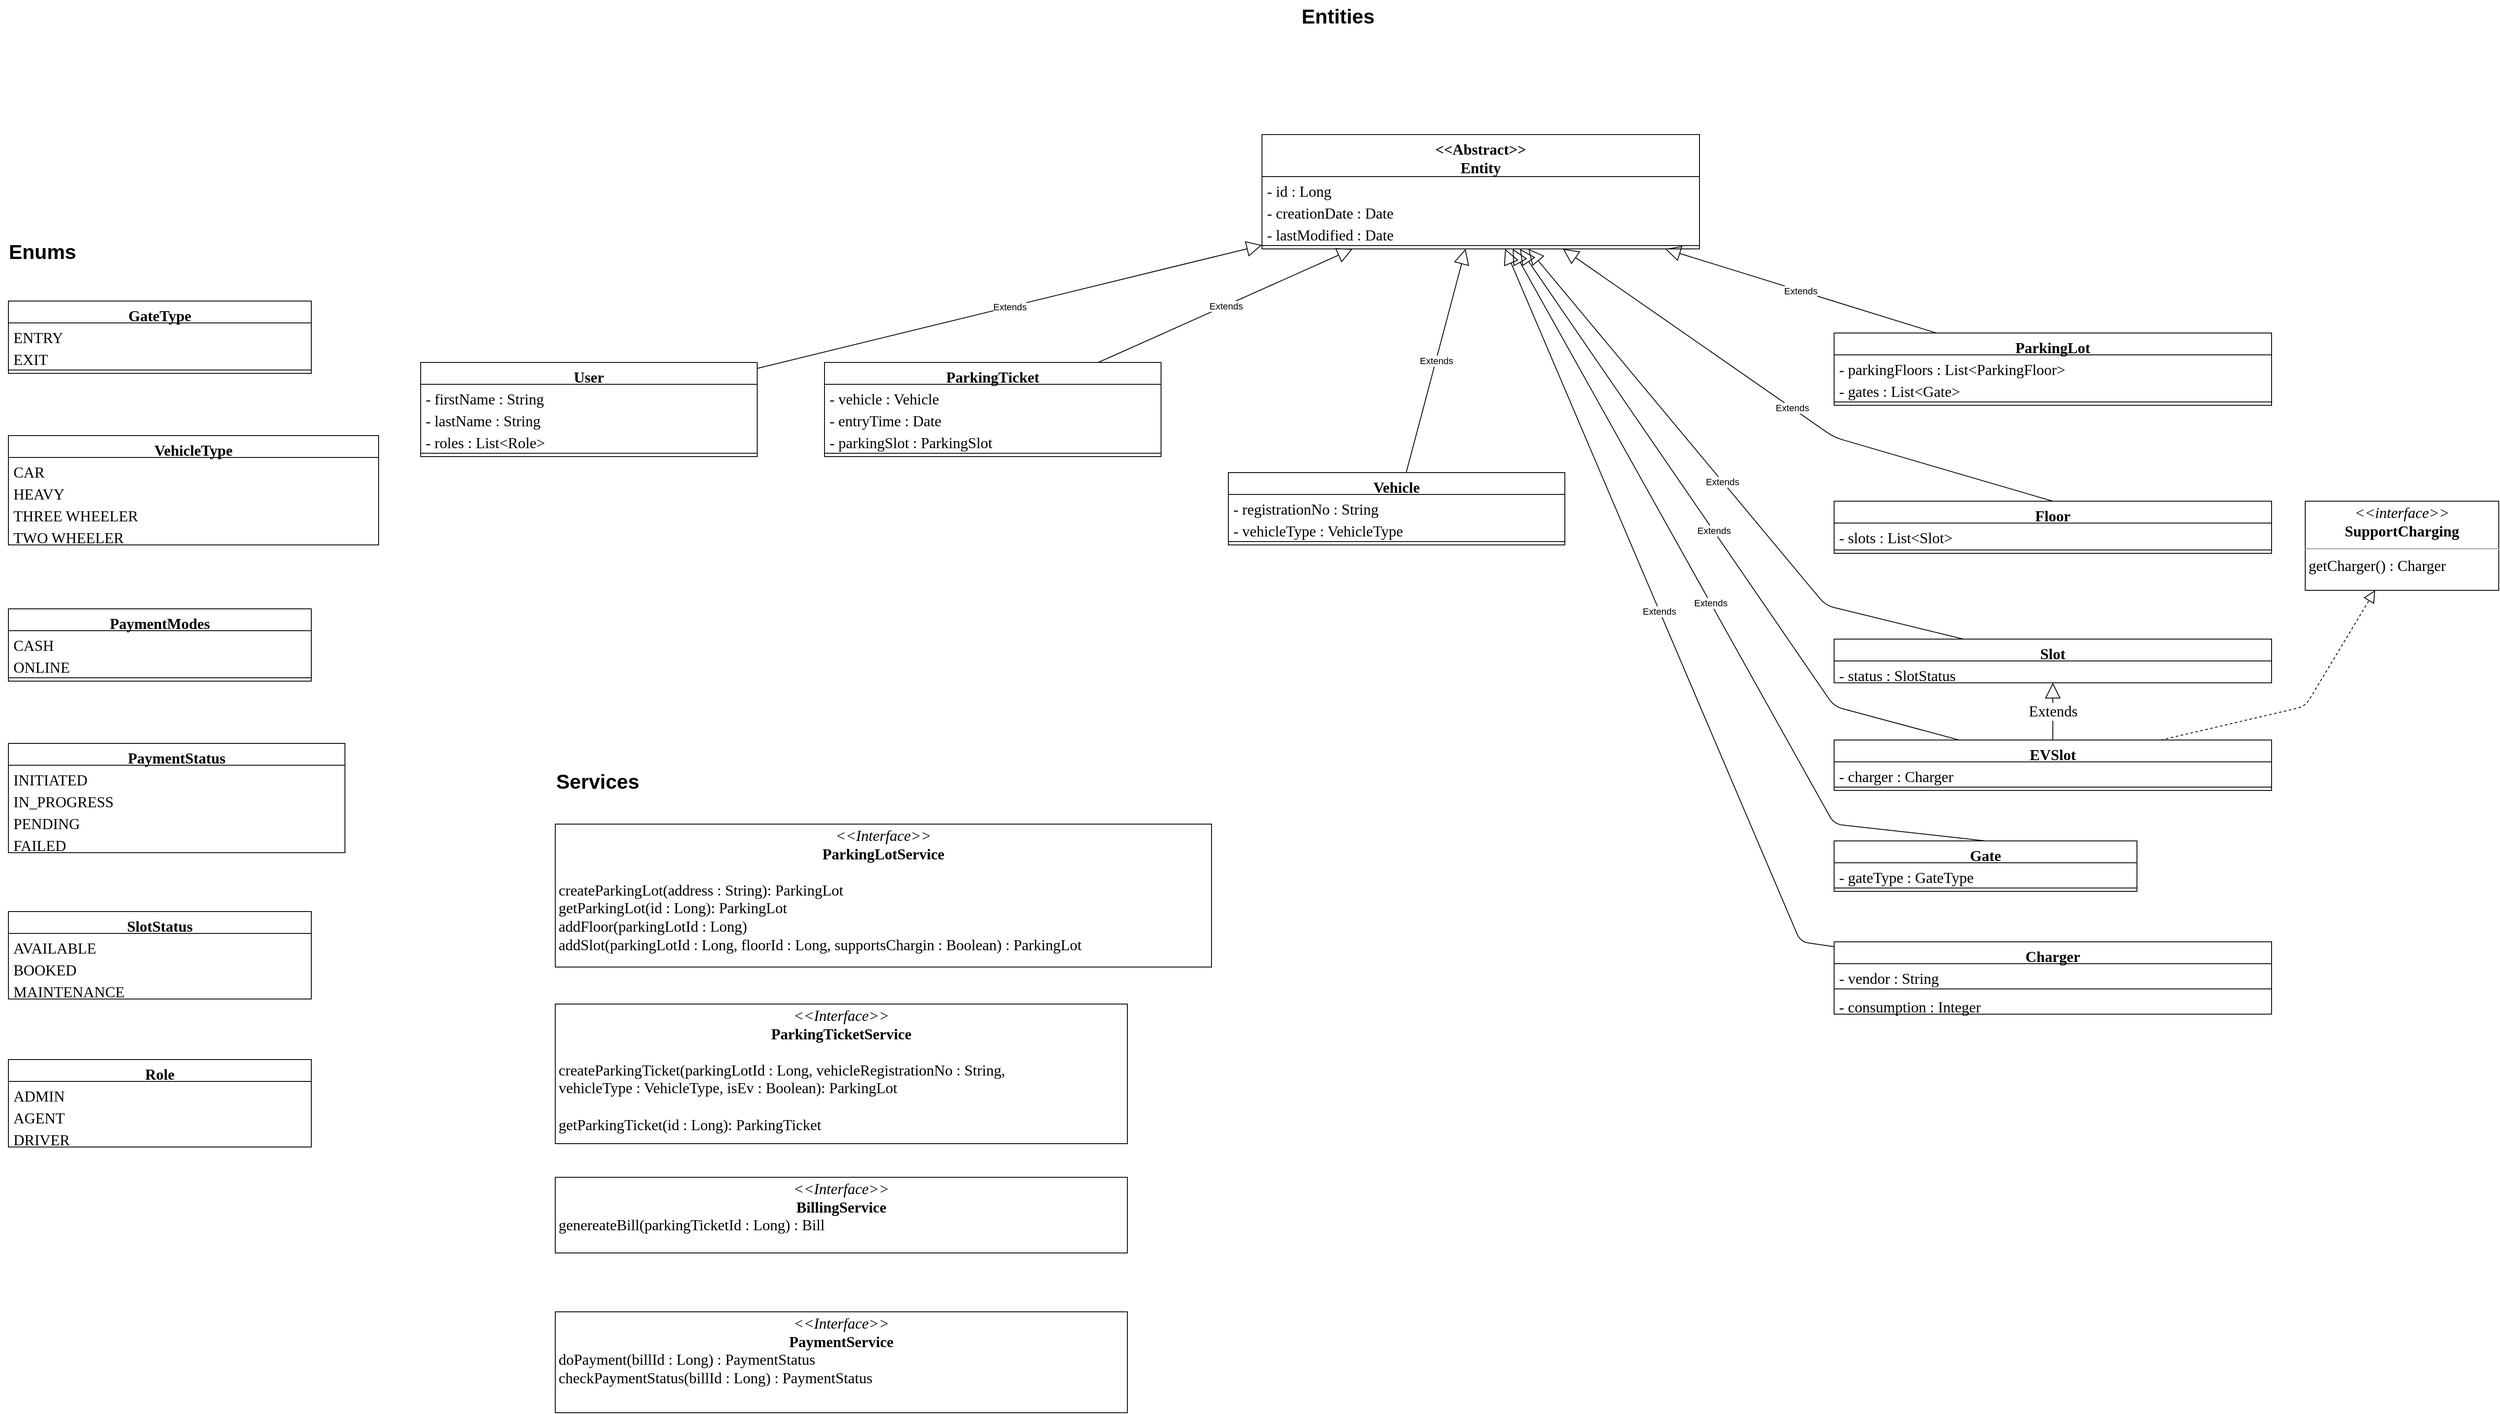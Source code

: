 <mxfile>
    <diagram name="Page-1" id="UB-KBlysisWi_KqOLlp2">
        <mxGraphModel dx="4073" dy="1974" grid="1" gridSize="10" guides="1" tooltips="1" connect="1" arrows="1" fold="1" page="1" pageScale="1" pageWidth="850" pageHeight="1100" math="0" shadow="0">
            <root>
                <mxCell id="0"/>
                <mxCell id="1" parent="0"/>
                <mxCell id="cJrOIjA1WVbKjsoCyqxn-1" value="ParkingLot" style="swimlane;fontStyle=1;align=center;verticalAlign=top;childLayout=stackLayout;horizontal=1;startSize=26;horizontalStack=0;resizeParent=1;resizeParentMax=0;resizeLast=0;collapsible=1;marginBottom=0;fontFamily=Verdana;fontSize=18;" parent="1" vertex="1">
                    <mxGeometry x="240" y="76" width="520" height="86" as="geometry"/>
                </mxCell>
                <mxCell id="cJrOIjA1WVbKjsoCyqxn-2" value="- parkingFloors : List&lt;ParkingFloor&gt;" style="text;strokeColor=none;fillColor=none;align=left;verticalAlign=top;spacingLeft=4;spacingRight=4;overflow=hidden;rotatable=0;points=[[0,0.5],[1,0.5]];portConstraint=eastwest;fontFamily=Verdana;fontSize=18;" parent="cJrOIjA1WVbKjsoCyqxn-1" vertex="1">
                    <mxGeometry y="26" width="520" height="26" as="geometry"/>
                </mxCell>
                <mxCell id="cJrOIjA1WVbKjsoCyqxn-6" value="- gates : List&lt;Gate&gt;" style="text;strokeColor=none;fillColor=none;align=left;verticalAlign=top;spacingLeft=4;spacingRight=4;overflow=hidden;rotatable=0;points=[[0,0.5],[1,0.5]];portConstraint=eastwest;fontFamily=Verdana;fontSize=18;" parent="cJrOIjA1WVbKjsoCyqxn-1" vertex="1">
                    <mxGeometry y="52" width="520" height="26" as="geometry"/>
                </mxCell>
                <mxCell id="cJrOIjA1WVbKjsoCyqxn-3" value="" style="line;strokeWidth=1;fillColor=none;align=left;verticalAlign=middle;spacingTop=-1;spacingLeft=3;spacingRight=3;rotatable=0;labelPosition=right;points=[];portConstraint=eastwest;strokeColor=inherit;fontFamily=Verdana;fontSize=18;" parent="cJrOIjA1WVbKjsoCyqxn-1" vertex="1">
                    <mxGeometry y="78" width="520" height="8" as="geometry"/>
                </mxCell>
                <mxCell id="cJrOIjA1WVbKjsoCyqxn-8" value="Floor" style="swimlane;fontStyle=1;align=center;verticalAlign=top;childLayout=stackLayout;horizontal=1;startSize=26;horizontalStack=0;resizeParent=1;resizeParentMax=0;resizeLast=0;collapsible=1;marginBottom=0;fontFamily=Verdana;fontSize=18;" parent="1" vertex="1">
                    <mxGeometry x="240" y="276" width="520" height="62" as="geometry"/>
                </mxCell>
                <mxCell id="cJrOIjA1WVbKjsoCyqxn-10" value="- slots : List&lt;Slot&gt;" style="text;strokeColor=none;fillColor=none;align=left;verticalAlign=top;spacingLeft=4;spacingRight=4;overflow=hidden;rotatable=0;points=[[0,0.5],[1,0.5]];portConstraint=eastwest;fontFamily=Verdana;fontSize=18;" parent="cJrOIjA1WVbKjsoCyqxn-8" vertex="1">
                    <mxGeometry y="26" width="520" height="28" as="geometry"/>
                </mxCell>
                <mxCell id="cJrOIjA1WVbKjsoCyqxn-13" value="" style="line;strokeWidth=1;fillColor=none;align=left;verticalAlign=middle;spacingTop=-1;spacingLeft=3;spacingRight=3;rotatable=0;labelPosition=right;points=[];portConstraint=eastwest;strokeColor=inherit;fontFamily=Verdana;fontSize=18;" parent="cJrOIjA1WVbKjsoCyqxn-8" vertex="1">
                    <mxGeometry y="54" width="520" height="8" as="geometry"/>
                </mxCell>
                <mxCell id="cJrOIjA1WVbKjsoCyqxn-19" value="VehicleType" style="swimlane;fontStyle=1;align=center;verticalAlign=top;childLayout=stackLayout;horizontal=1;startSize=26;horizontalStack=0;resizeParent=1;resizeParentMax=0;resizeLast=0;collapsible=1;marginBottom=0;fontFamily=Verdana;fontSize=18;" parent="1" vertex="1">
                    <mxGeometry x="-1930" y="198" width="440" height="130" as="geometry"/>
                </mxCell>
                <mxCell id="cJrOIjA1WVbKjsoCyqxn-26" value="CAR" style="text;strokeColor=none;fillColor=none;align=left;verticalAlign=top;spacingLeft=4;spacingRight=4;overflow=hidden;rotatable=0;points=[[0,0.5],[1,0.5]];portConstraint=eastwest;fontFamily=Verdana;fontSize=18;" parent="cJrOIjA1WVbKjsoCyqxn-19" vertex="1">
                    <mxGeometry y="26" width="440" height="26" as="geometry"/>
                </mxCell>
                <mxCell id="81" value="HEAVY" style="text;strokeColor=none;fillColor=none;align=left;verticalAlign=top;spacingLeft=4;spacingRight=4;overflow=hidden;rotatable=0;points=[[0,0.5],[1,0.5]];portConstraint=eastwest;fontFamily=Verdana;fontSize=18;" parent="cJrOIjA1WVbKjsoCyqxn-19" vertex="1">
                    <mxGeometry y="52" width="440" height="26" as="geometry"/>
                </mxCell>
                <mxCell id="82" value="THREE WHEELER" style="text;strokeColor=none;fillColor=none;align=left;verticalAlign=top;spacingLeft=4;spacingRight=4;overflow=hidden;rotatable=0;points=[[0,0.5],[1,0.5]];portConstraint=eastwest;fontFamily=Verdana;fontSize=18;" parent="cJrOIjA1WVbKjsoCyqxn-19" vertex="1">
                    <mxGeometry y="78" width="440" height="26" as="geometry"/>
                </mxCell>
                <mxCell id="83" value="TWO WHEELER" style="text;strokeColor=none;fillColor=none;align=left;verticalAlign=top;spacingLeft=4;spacingRight=4;overflow=hidden;rotatable=0;points=[[0,0.5],[1,0.5]];portConstraint=eastwest;fontFamily=Verdana;fontSize=18;" parent="cJrOIjA1WVbKjsoCyqxn-19" vertex="1">
                    <mxGeometry y="104" width="440" height="26" as="geometry"/>
                </mxCell>
                <mxCell id="cJrOIjA1WVbKjsoCyqxn-45" value="SlotStatus" style="swimlane;fontStyle=1;align=center;verticalAlign=top;childLayout=stackLayout;horizontal=1;startSize=26;horizontalStack=0;resizeParent=1;resizeParentMax=0;resizeLast=0;collapsible=1;marginBottom=0;fontFamily=Verdana;fontSize=18;" parent="1" vertex="1">
                    <mxGeometry x="-1930" y="764" width="360" height="104" as="geometry"/>
                </mxCell>
                <mxCell id="cJrOIjA1WVbKjsoCyqxn-46" value="AVAILABLE" style="text;strokeColor=none;fillColor=none;align=left;verticalAlign=top;spacingLeft=4;spacingRight=4;overflow=hidden;rotatable=0;points=[[0,0.5],[1,0.5]];portConstraint=eastwest;fontFamily=Verdana;fontSize=18;" parent="cJrOIjA1WVbKjsoCyqxn-45" vertex="1">
                    <mxGeometry y="26" width="360" height="26" as="geometry"/>
                </mxCell>
                <mxCell id="cJrOIjA1WVbKjsoCyqxn-47" value="BOOKED" style="text;strokeColor=none;fillColor=none;align=left;verticalAlign=top;spacingLeft=4;spacingRight=4;overflow=hidden;rotatable=0;points=[[0,0.5],[1,0.5]];portConstraint=eastwest;fontFamily=Verdana;fontSize=18;" parent="cJrOIjA1WVbKjsoCyqxn-45" vertex="1">
                    <mxGeometry y="52" width="360" height="26" as="geometry"/>
                </mxCell>
                <mxCell id="94" value="MAINTENANCE" style="text;strokeColor=none;fillColor=none;align=left;verticalAlign=top;spacingLeft=4;spacingRight=4;overflow=hidden;rotatable=0;points=[[0,0.5],[1,0.5]];portConstraint=eastwest;fontFamily=Verdana;fontSize=18;" parent="cJrOIjA1WVbKjsoCyqxn-45" vertex="1">
                    <mxGeometry y="78" width="360" height="26" as="geometry"/>
                </mxCell>
                <mxCell id="cJrOIjA1WVbKjsoCyqxn-57" value="PaymentStatus" style="swimlane;fontStyle=1;align=center;verticalAlign=top;childLayout=stackLayout;horizontal=1;startSize=26;horizontalStack=0;resizeParent=1;resizeParentMax=0;resizeLast=0;collapsible=1;marginBottom=0;fontFamily=Verdana;fontSize=18;" parent="1" vertex="1">
                    <mxGeometry x="-1930" y="564" width="400" height="130" as="geometry"/>
                </mxCell>
                <mxCell id="cJrOIjA1WVbKjsoCyqxn-58" value="INITIATED" style="text;strokeColor=none;fillColor=none;align=left;verticalAlign=top;spacingLeft=4;spacingRight=4;overflow=hidden;rotatable=0;points=[[0,0.5],[1,0.5]];portConstraint=eastwest;fontFamily=Verdana;fontSize=18;" parent="cJrOIjA1WVbKjsoCyqxn-57" vertex="1">
                    <mxGeometry y="26" width="400" height="26" as="geometry"/>
                </mxCell>
                <mxCell id="cJrOIjA1WVbKjsoCyqxn-59" value="IN_PROGRESS" style="text;strokeColor=none;fillColor=none;align=left;verticalAlign=top;spacingLeft=4;spacingRight=4;overflow=hidden;rotatable=0;points=[[0,0.5],[1,0.5]];portConstraint=eastwest;fontFamily=Verdana;fontSize=18;" parent="cJrOIjA1WVbKjsoCyqxn-57" vertex="1">
                    <mxGeometry y="52" width="400" height="26" as="geometry"/>
                </mxCell>
                <mxCell id="91" value="PENDING" style="text;strokeColor=none;fillColor=none;align=left;verticalAlign=top;spacingLeft=4;spacingRight=4;overflow=hidden;rotatable=0;points=[[0,0.5],[1,0.5]];portConstraint=eastwest;fontFamily=Verdana;fontSize=18;" parent="cJrOIjA1WVbKjsoCyqxn-57" vertex="1">
                    <mxGeometry y="78" width="400" height="26" as="geometry"/>
                </mxCell>
                <mxCell id="92" value="FAILED" style="text;strokeColor=none;fillColor=none;align=left;verticalAlign=top;spacingLeft=4;spacingRight=4;overflow=hidden;rotatable=0;points=[[0,0.5],[1,0.5]];portConstraint=eastwest;fontFamily=Verdana;fontSize=18;" parent="cJrOIjA1WVbKjsoCyqxn-57" vertex="1">
                    <mxGeometry y="104" width="400" height="26" as="geometry"/>
                </mxCell>
                <mxCell id="cJrOIjA1WVbKjsoCyqxn-64" value="PaymentModes" style="swimlane;fontStyle=1;align=center;verticalAlign=top;childLayout=stackLayout;horizontal=1;startSize=26;horizontalStack=0;resizeParent=1;resizeParentMax=0;resizeLast=0;collapsible=1;marginBottom=0;fontFamily=Verdana;fontSize=18;" parent="1" vertex="1">
                    <mxGeometry x="-1930" y="404" width="360" height="86" as="geometry"/>
                </mxCell>
                <mxCell id="cJrOIjA1WVbKjsoCyqxn-65" value="CASH" style="text;strokeColor=none;fillColor=none;align=left;verticalAlign=top;spacingLeft=4;spacingRight=4;overflow=hidden;rotatable=0;points=[[0,0.5],[1,0.5]];portConstraint=eastwest;fontFamily=Verdana;fontSize=18;" parent="cJrOIjA1WVbKjsoCyqxn-64" vertex="1">
                    <mxGeometry y="26" width="360" height="26" as="geometry"/>
                </mxCell>
                <mxCell id="cJrOIjA1WVbKjsoCyqxn-66" value="ONLINE" style="text;strokeColor=none;fillColor=none;align=left;verticalAlign=top;spacingLeft=4;spacingRight=4;overflow=hidden;rotatable=0;points=[[0,0.5],[1,0.5]];portConstraint=eastwest;fontFamily=Verdana;fontSize=18;" parent="cJrOIjA1WVbKjsoCyqxn-64" vertex="1">
                    <mxGeometry y="52" width="360" height="26" as="geometry"/>
                </mxCell>
                <mxCell id="cJrOIjA1WVbKjsoCyqxn-69" value="" style="line;strokeWidth=1;fillColor=none;align=left;verticalAlign=middle;spacingTop=-1;spacingLeft=3;spacingRight=3;rotatable=0;labelPosition=right;points=[];portConstraint=eastwest;strokeColor=inherit;fontFamily=Verdana;fontSize=18;" parent="cJrOIjA1WVbKjsoCyqxn-64" vertex="1">
                    <mxGeometry y="78" width="360" height="8" as="geometry"/>
                </mxCell>
                <mxCell id="cJrOIjA1WVbKjsoCyqxn-81" value="Gate" style="swimlane;fontStyle=1;align=center;verticalAlign=top;childLayout=stackLayout;horizontal=1;startSize=26;horizontalStack=0;resizeParent=1;resizeParentMax=0;resizeLast=0;collapsible=1;marginBottom=0;fontFamily=Verdana;fontSize=18;" parent="1" vertex="1">
                    <mxGeometry x="240" y="680" width="360" height="60" as="geometry"/>
                </mxCell>
                <mxCell id="32" value="- gateType : GateType" style="text;strokeColor=none;fillColor=none;align=left;verticalAlign=top;spacingLeft=4;spacingRight=4;overflow=hidden;rotatable=0;points=[[0,0.5],[1,0.5]];portConstraint=eastwest;fontFamily=Verdana;fontSize=18;" parent="cJrOIjA1WVbKjsoCyqxn-81" vertex="1">
                    <mxGeometry y="26" width="360" height="26" as="geometry"/>
                </mxCell>
                <mxCell id="cJrOIjA1WVbKjsoCyqxn-84" value="" style="line;strokeWidth=1;fillColor=none;align=left;verticalAlign=middle;spacingTop=-1;spacingLeft=3;spacingRight=3;rotatable=0;labelPosition=right;points=[];portConstraint=eastwest;strokeColor=inherit;fontFamily=Verdana;fontSize=18;" parent="cJrOIjA1WVbKjsoCyqxn-81" vertex="1">
                    <mxGeometry y="52" width="360" height="8" as="geometry"/>
                </mxCell>
                <mxCell id="5" value="Vehicle" style="swimlane;fontStyle=1;align=center;verticalAlign=top;childLayout=stackLayout;horizontal=1;startSize=26;horizontalStack=0;resizeParent=1;resizeParentMax=0;resizeLast=0;collapsible=1;marginBottom=0;fontFamily=Verdana;fontSize=18;" parent="1" vertex="1">
                    <mxGeometry x="-480" y="242" width="400" height="86" as="geometry"/>
                </mxCell>
                <mxCell id="6" value="- registrationNo : String" style="text;strokeColor=none;fillColor=none;align=left;verticalAlign=top;spacingLeft=4;spacingRight=4;overflow=hidden;rotatable=0;points=[[0,0.5],[1,0.5]];portConstraint=eastwest;fontFamily=Verdana;fontSize=18;" parent="5" vertex="1">
                    <mxGeometry y="26" width="400" height="26" as="geometry"/>
                </mxCell>
                <mxCell id="7" value="- vehicleType : VehicleType" style="text;strokeColor=none;fillColor=none;align=left;verticalAlign=top;spacingLeft=4;spacingRight=4;overflow=hidden;rotatable=0;points=[[0,0.5],[1,0.5]];portConstraint=eastwest;fontFamily=Verdana;fontSize=18;" parent="5" vertex="1">
                    <mxGeometry y="52" width="400" height="26" as="geometry"/>
                </mxCell>
                <mxCell id="8" value="" style="line;strokeWidth=1;fillColor=none;align=left;verticalAlign=middle;spacingTop=-1;spacingLeft=3;spacingRight=3;rotatable=0;labelPosition=right;points=[];portConstraint=eastwest;strokeColor=inherit;fontFamily=Verdana;fontSize=18;" parent="5" vertex="1">
                    <mxGeometry y="78" width="400" height="8" as="geometry"/>
                </mxCell>
                <mxCell id="13" value="ParkingTicket" style="swimlane;fontStyle=1;align=center;verticalAlign=top;childLayout=stackLayout;horizontal=1;startSize=26;horizontalStack=0;resizeParent=1;resizeParentMax=0;resizeLast=0;collapsible=1;marginBottom=0;fontFamily=Verdana;fontSize=18;" parent="1" vertex="1">
                    <mxGeometry x="-960" y="111" width="400" height="112" as="geometry"/>
                </mxCell>
                <mxCell id="15" value="- vehicle : Vehicle" style="text;strokeColor=none;fillColor=none;align=left;verticalAlign=top;spacingLeft=4;spacingRight=4;overflow=hidden;rotatable=0;points=[[0,0.5],[1,0.5]];portConstraint=eastwest;fontFamily=Verdana;fontSize=18;" parent="13" vertex="1">
                    <mxGeometry y="26" width="400" height="26" as="geometry"/>
                </mxCell>
                <mxCell id="22" value="- entryTime : Date" style="text;strokeColor=none;fillColor=none;align=left;verticalAlign=top;spacingLeft=4;spacingRight=4;overflow=hidden;rotatable=0;points=[[0,0.5],[1,0.5]];portConstraint=eastwest;fontFamily=Verdana;fontSize=18;" parent="13" vertex="1">
                    <mxGeometry y="52" width="400" height="26" as="geometry"/>
                </mxCell>
                <mxCell id="23" value="- parkingSlot : ParkingSlot" style="text;strokeColor=none;fillColor=none;align=left;verticalAlign=top;spacingLeft=4;spacingRight=4;overflow=hidden;rotatable=0;points=[[0,0.5],[1,0.5]];portConstraint=eastwest;fontFamily=Verdana;fontSize=18;" parent="13" vertex="1">
                    <mxGeometry y="78" width="400" height="26" as="geometry"/>
                </mxCell>
                <mxCell id="16" value="" style="line;strokeWidth=1;fillColor=none;align=left;verticalAlign=middle;spacingTop=-1;spacingLeft=3;spacingRight=3;rotatable=0;labelPosition=right;points=[];portConstraint=eastwest;strokeColor=inherit;fontFamily=Verdana;fontSize=18;" parent="13" vertex="1">
                    <mxGeometry y="104" width="400" height="8" as="geometry"/>
                </mxCell>
                <mxCell id="24" value="GateType" style="swimlane;fontStyle=1;align=center;verticalAlign=top;childLayout=stackLayout;horizontal=1;startSize=26;horizontalStack=0;resizeParent=1;resizeParentMax=0;resizeLast=0;collapsible=1;marginBottom=0;fontFamily=Verdana;fontSize=18;" parent="1" vertex="1">
                    <mxGeometry x="-1930" y="38" width="360" height="86" as="geometry"/>
                </mxCell>
                <mxCell id="25" value="ENTRY" style="text;strokeColor=none;fillColor=none;align=left;verticalAlign=top;spacingLeft=4;spacingRight=4;overflow=hidden;rotatable=0;points=[[0,0.5],[1,0.5]];portConstraint=eastwest;fontFamily=Verdana;fontSize=18;" parent="24" vertex="1">
                    <mxGeometry y="26" width="360" height="26" as="geometry"/>
                </mxCell>
                <mxCell id="26" value="EXIT" style="text;strokeColor=none;fillColor=none;align=left;verticalAlign=top;spacingLeft=4;spacingRight=4;overflow=hidden;rotatable=0;points=[[0,0.5],[1,0.5]];portConstraint=eastwest;fontFamily=Verdana;fontSize=18;" parent="24" vertex="1">
                    <mxGeometry y="52" width="360" height="26" as="geometry"/>
                </mxCell>
                <mxCell id="27" value="" style="line;strokeWidth=1;fillColor=none;align=left;verticalAlign=middle;spacingTop=-1;spacingLeft=3;spacingRight=3;rotatable=0;labelPosition=right;points=[];portConstraint=eastwest;strokeColor=inherit;fontFamily=Verdana;fontSize=18;" parent="24" vertex="1">
                    <mxGeometry y="78" width="360" height="8" as="geometry"/>
                </mxCell>
                <mxCell id="35" value="Slot" style="swimlane;fontStyle=1;align=center;verticalAlign=top;childLayout=stackLayout;horizontal=1;startSize=26;horizontalStack=0;resizeParent=1;resizeParentMax=0;resizeLast=0;collapsible=1;marginBottom=0;fontFamily=Verdana;fontSize=18;" parent="1" vertex="1">
                    <mxGeometry x="240" y="440" width="520" height="52" as="geometry"/>
                </mxCell>
                <mxCell id="108" value="- status : SlotStatus" style="text;strokeColor=none;fillColor=none;align=left;verticalAlign=top;spacingLeft=4;spacingRight=4;overflow=hidden;rotatable=0;points=[[0,0.5],[1,0.5]];portConstraint=eastwest;fontFamily=Verdana;fontSize=18;" parent="35" vertex="1">
                    <mxGeometry y="26" width="520" height="26" as="geometry"/>
                </mxCell>
                <mxCell id="48" value="&lt;p style=&quot;margin: 4px 0px 0px; text-align: center; font-size: 18px;&quot;&gt;&lt;i style=&quot;font-size: 18px;&quot;&gt;&amp;lt;&amp;lt;interface&amp;gt;&amp;gt;&lt;/i&gt;&lt;br style=&quot;font-size: 18px;&quot;&gt;&lt;b&gt;SupportCharging&lt;/b&gt;&lt;/p&gt;&lt;hr style=&quot;font-size: 18px;&quot;&gt;&lt;p style=&quot;margin: 0px 0px 0px 4px; font-size: 18px;&quot;&gt;getCharger() : Charger&lt;/p&gt;" style="verticalAlign=top;align=left;overflow=fill;fontSize=18;fontFamily=Verdana;html=1;" parent="1" vertex="1">
                    <mxGeometry x="800" y="276" width="230" height="106" as="geometry"/>
                </mxCell>
                <mxCell id="50" value="EVSlot" style="swimlane;fontStyle=1;align=center;verticalAlign=top;childLayout=stackLayout;horizontal=1;startSize=26;horizontalStack=0;resizeParent=1;resizeParentMax=0;resizeLast=0;collapsible=1;marginBottom=0;fontFamily=Verdana;fontSize=18;" parent="1" vertex="1">
                    <mxGeometry x="240" y="560" width="520" height="60" as="geometry"/>
                </mxCell>
                <mxCell id="51" value="- charger : Charger" style="text;strokeColor=none;fillColor=none;align=left;verticalAlign=top;spacingLeft=4;spacingRight=4;overflow=hidden;rotatable=0;points=[[0,0.5],[1,0.5]];portConstraint=eastwest;fontFamily=Verdana;fontSize=18;" parent="50" vertex="1">
                    <mxGeometry y="26" width="520" height="26" as="geometry"/>
                </mxCell>
                <mxCell id="53" value="" style="line;strokeWidth=1;fillColor=none;align=left;verticalAlign=middle;spacingTop=-1;spacingLeft=3;spacingRight=3;rotatable=0;labelPosition=right;points=[];portConstraint=eastwest;strokeColor=inherit;fontFamily=Verdana;fontSize=18;" parent="50" vertex="1">
                    <mxGeometry y="52" width="520" height="8" as="geometry"/>
                </mxCell>
                <mxCell id="58" value="Extends" style="endArrow=block;endSize=16;endFill=0;html=1;fontFamily=Verdana;fontSize=18;" parent="1" source="50" target="35" edge="1">
                    <mxGeometry width="160" relative="1" as="geometry">
                        <mxPoint x="30" y="850" as="sourcePoint"/>
                        <mxPoint x="140" y="640" as="targetPoint"/>
                    </mxGeometry>
                </mxCell>
                <mxCell id="59" value="" style="endArrow=block;dashed=1;endFill=0;endSize=12;html=1;fontFamily=Verdana;fontSize=18;" parent="1" source="50" target="48" edge="1">
                    <mxGeometry width="160" relative="1" as="geometry">
                        <mxPoint x="-80" y="670" as="sourcePoint"/>
                        <mxPoint x="80" y="670" as="targetPoint"/>
                        <Array as="points">
                            <mxPoint x="800" y="520"/>
                        </Array>
                    </mxGeometry>
                </mxCell>
                <mxCell id="60" value="Charger" style="swimlane;fontStyle=1;align=center;verticalAlign=top;childLayout=stackLayout;horizontal=1;startSize=26;horizontalStack=0;resizeParent=1;resizeParentMax=0;resizeLast=0;collapsible=1;marginBottom=0;fontFamily=Verdana;fontSize=18;" parent="1" vertex="1">
                    <mxGeometry x="240" y="800" width="520" height="86" as="geometry"/>
                </mxCell>
                <mxCell id="62" value="- vendor : String&#10;" style="text;strokeColor=none;fillColor=none;align=left;verticalAlign=top;spacingLeft=4;spacingRight=4;overflow=hidden;rotatable=0;points=[[0,0.5],[1,0.5]];portConstraint=eastwest;fontFamily=Verdana;fontSize=18;" parent="60" vertex="1">
                    <mxGeometry y="26" width="520" height="26" as="geometry"/>
                </mxCell>
                <mxCell id="63" value="" style="line;strokeWidth=1;fillColor=none;align=left;verticalAlign=middle;spacingTop=-1;spacingLeft=3;spacingRight=3;rotatable=0;labelPosition=right;points=[];portConstraint=eastwest;strokeColor=inherit;fontFamily=Verdana;fontSize=18;" parent="60" vertex="1">
                    <mxGeometry y="52" width="520" height="8" as="geometry"/>
                </mxCell>
                <mxCell id="136" value="- consumption : Integer&#10;" style="text;strokeColor=none;fillColor=none;align=left;verticalAlign=top;spacingLeft=4;spacingRight=4;overflow=hidden;rotatable=0;points=[[0,0.5],[1,0.5]];portConstraint=eastwest;fontFamily=Verdana;fontSize=18;" parent="60" vertex="1">
                    <mxGeometry y="60" width="520" height="26" as="geometry"/>
                </mxCell>
                <mxCell id="78" value="Entities" style="text;strokeColor=none;fillColor=none;html=1;fontSize=24;fontStyle=1;verticalAlign=middle;align=center;" parent="1" vertex="1">
                    <mxGeometry x="-400" y="-320" width="100" height="40" as="geometry"/>
                </mxCell>
                <mxCell id="93" value="Enums" style="text;strokeColor=none;fillColor=none;html=1;fontSize=24;fontStyle=1;verticalAlign=middle;align=center;" parent="1" vertex="1">
                    <mxGeometry x="-1940" y="-40" width="100" height="40" as="geometry"/>
                </mxCell>
                <mxCell id="101" value="&lt;&lt;Abstract&gt;&gt;&#10;Entity" style="swimlane;fontStyle=1;align=center;verticalAlign=top;childLayout=stackLayout;horizontal=1;startSize=50;horizontalStack=0;resizeParent=1;resizeParentMax=0;resizeLast=0;collapsible=1;marginBottom=0;fontFamily=Verdana;fontSize=18;" parent="1" vertex="1">
                    <mxGeometry x="-440" y="-160" width="520" height="136" as="geometry"/>
                </mxCell>
                <mxCell id="102" value="- id : Long" style="text;strokeColor=none;fillColor=none;align=left;verticalAlign=top;spacingLeft=4;spacingRight=4;overflow=hidden;rotatable=0;points=[[0,0.5],[1,0.5]];portConstraint=eastwest;fontFamily=Verdana;fontSize=18;" parent="101" vertex="1">
                    <mxGeometry y="50" width="520" height="26" as="geometry"/>
                </mxCell>
                <mxCell id="103" value="- creationDate : Date" style="text;strokeColor=none;fillColor=none;align=left;verticalAlign=top;spacingLeft=4;spacingRight=4;overflow=hidden;rotatable=0;points=[[0,0.5],[1,0.5]];portConstraint=eastwest;fontFamily=Verdana;fontSize=18;" parent="101" vertex="1">
                    <mxGeometry y="76" width="520" height="26" as="geometry"/>
                </mxCell>
                <mxCell id="104" value="- lastModified : Date" style="text;strokeColor=none;fillColor=none;align=left;verticalAlign=top;spacingLeft=4;spacingRight=4;overflow=hidden;rotatable=0;points=[[0,0.5],[1,0.5]];portConstraint=eastwest;fontFamily=Verdana;fontSize=18;" parent="101" vertex="1">
                    <mxGeometry y="102" width="520" height="26" as="geometry"/>
                </mxCell>
                <mxCell id="107" value="" style="line;strokeWidth=1;fillColor=none;align=left;verticalAlign=middle;spacingTop=-1;spacingLeft=3;spacingRight=3;rotatable=0;labelPosition=right;points=[];portConstraint=eastwest;strokeColor=inherit;fontFamily=Verdana;fontSize=18;" parent="101" vertex="1">
                    <mxGeometry y="128" width="520" height="8" as="geometry"/>
                </mxCell>
                <mxCell id="110" value="Extends" style="endArrow=block;endSize=16;endFill=0;html=1;" parent="1" source="cJrOIjA1WVbKjsoCyqxn-1" target="101" edge="1">
                    <mxGeometry width="160" relative="1" as="geometry">
                        <mxPoint x="-40" y="80" as="sourcePoint"/>
                        <mxPoint x="-190" y="170" as="targetPoint"/>
                    </mxGeometry>
                </mxCell>
                <mxCell id="111" value="User" style="swimlane;fontStyle=1;align=center;verticalAlign=top;childLayout=stackLayout;horizontal=1;startSize=26;horizontalStack=0;resizeParent=1;resizeParentMax=0;resizeLast=0;collapsible=1;marginBottom=0;fontFamily=Verdana;fontSize=18;" parent="1" vertex="1">
                    <mxGeometry x="-1440" y="111" width="400" height="112" as="geometry"/>
                </mxCell>
                <mxCell id="112" value="- firstName : String" style="text;strokeColor=none;fillColor=none;align=left;verticalAlign=top;spacingLeft=4;spacingRight=4;overflow=hidden;rotatable=0;points=[[0,0.5],[1,0.5]];portConstraint=eastwest;fontFamily=Verdana;fontSize=18;" parent="111" vertex="1">
                    <mxGeometry y="26" width="400" height="26" as="geometry"/>
                </mxCell>
                <mxCell id="137" value="- lastName : String" style="text;strokeColor=none;fillColor=none;align=left;verticalAlign=top;spacingLeft=4;spacingRight=4;overflow=hidden;rotatable=0;points=[[0,0.5],[1,0.5]];portConstraint=eastwest;fontFamily=Verdana;fontSize=18;" parent="111" vertex="1">
                    <mxGeometry y="52" width="400" height="26" as="geometry"/>
                </mxCell>
                <mxCell id="113" value="- roles : List&lt;Role&gt;" style="text;strokeColor=none;fillColor=none;align=left;verticalAlign=top;spacingLeft=4;spacingRight=4;overflow=hidden;rotatable=0;points=[[0,0.5],[1,0.5]];portConstraint=eastwest;fontFamily=Verdana;fontSize=18;" parent="111" vertex="1">
                    <mxGeometry y="78" width="400" height="26" as="geometry"/>
                </mxCell>
                <mxCell id="115" value="" style="line;strokeWidth=1;fillColor=none;align=left;verticalAlign=middle;spacingTop=-1;spacingLeft=3;spacingRight=3;rotatable=0;labelPosition=right;points=[];portConstraint=eastwest;strokeColor=inherit;fontFamily=Verdana;fontSize=18;" parent="111" vertex="1">
                    <mxGeometry y="104" width="400" height="8" as="geometry"/>
                </mxCell>
                <mxCell id="116" value="Extends" style="endArrow=block;endSize=16;endFill=0;html=1;exitX=0.5;exitY=0;exitDx=0;exitDy=0;" parent="1" source="cJrOIjA1WVbKjsoCyqxn-8" target="101" edge="1">
                    <mxGeometry width="160" relative="1" as="geometry">
                        <mxPoint x="371.422" y="86" as="sourcePoint"/>
                        <mxPoint x="49.147" y="-14" as="targetPoint"/>
                        <Array as="points">
                            <mxPoint x="240" y="200"/>
                        </Array>
                    </mxGeometry>
                </mxCell>
                <mxCell id="117" value="Extends" style="endArrow=block;endSize=16;endFill=0;html=1;" parent="1" source="35" target="101" edge="1">
                    <mxGeometry width="160" relative="1" as="geometry">
                        <mxPoint x="510" y="286" as="sourcePoint"/>
                        <mxPoint x="-44.348" y="-14" as="targetPoint"/>
                        <Array as="points">
                            <mxPoint x="230" y="400"/>
                        </Array>
                    </mxGeometry>
                </mxCell>
                <mxCell id="118" value="Extends" style="endArrow=block;endSize=16;endFill=0;html=1;" parent="1" source="50" target="101" edge="1">
                    <mxGeometry width="160" relative="1" as="geometry">
                        <mxPoint x="478.315" y="450" as="sourcePoint"/>
                        <mxPoint x="-87.133" y="-14" as="targetPoint"/>
                        <Array as="points">
                            <mxPoint x="240" y="520"/>
                        </Array>
                    </mxGeometry>
                </mxCell>
                <mxCell id="119" value="Extends" style="endArrow=block;endSize=16;endFill=0;html=1;exitX=0.5;exitY=0;exitDx=0;exitDy=0;" parent="1" source="cJrOIjA1WVbKjsoCyqxn-81" target="101" edge="1">
                    <mxGeometry width="160" relative="1" as="geometry">
                        <mxPoint x="480.088" y="570" as="sourcePoint"/>
                        <mxPoint x="-102.199" y="-14" as="targetPoint"/>
                        <Array as="points">
                            <mxPoint x="240" y="660"/>
                        </Array>
                    </mxGeometry>
                </mxCell>
                <mxCell id="120" value="Extends" style="endArrow=block;endSize=16;endFill=0;html=1;" parent="1" source="60" target="101" edge="1">
                    <mxGeometry width="160" relative="1" as="geometry">
                        <mxPoint x="430" y="690" as="sourcePoint"/>
                        <mxPoint x="-117.15" y="-14" as="targetPoint"/>
                        <Array as="points">
                            <mxPoint x="200" y="800"/>
                        </Array>
                    </mxGeometry>
                </mxCell>
                <mxCell id="126" value="Role" style="swimlane;fontStyle=1;align=center;verticalAlign=top;childLayout=stackLayout;horizontal=1;startSize=26;horizontalStack=0;resizeParent=1;resizeParentMax=0;resizeLast=0;collapsible=1;marginBottom=0;fontFamily=Verdana;fontSize=18;" parent="1" vertex="1">
                    <mxGeometry x="-1930" y="940" width="360" height="104" as="geometry"/>
                </mxCell>
                <mxCell id="127" value="ADMIN" style="text;strokeColor=none;fillColor=none;align=left;verticalAlign=top;spacingLeft=4;spacingRight=4;overflow=hidden;rotatable=0;points=[[0,0.5],[1,0.5]];portConstraint=eastwest;fontFamily=Verdana;fontSize=18;" parent="126" vertex="1">
                    <mxGeometry y="26" width="360" height="26" as="geometry"/>
                </mxCell>
                <mxCell id="128" value="AGENT" style="text;strokeColor=none;fillColor=none;align=left;verticalAlign=top;spacingLeft=4;spacingRight=4;overflow=hidden;rotatable=0;points=[[0,0.5],[1,0.5]];portConstraint=eastwest;fontFamily=Verdana;fontSize=18;" parent="126" vertex="1">
                    <mxGeometry y="52" width="360" height="26" as="geometry"/>
                </mxCell>
                <mxCell id="134" value="DRIVER" style="text;strokeColor=none;fillColor=none;align=left;verticalAlign=top;spacingLeft=4;spacingRight=4;overflow=hidden;rotatable=0;points=[[0,0.5],[1,0.5]];portConstraint=eastwest;fontFamily=Verdana;fontSize=18;" parent="126" vertex="1">
                    <mxGeometry y="78" width="360" height="26" as="geometry"/>
                </mxCell>
                <mxCell id="131" value="Extends" style="endArrow=block;endSize=16;endFill=0;html=1;" parent="1" source="13" target="101" edge="1">
                    <mxGeometry width="160" relative="1" as="geometry">
                        <mxPoint x="371.422" y="86" as="sourcePoint"/>
                        <mxPoint x="49.147" y="-14" as="targetPoint"/>
                    </mxGeometry>
                </mxCell>
                <mxCell id="132" value="Extends" style="endArrow=block;endSize=16;endFill=0;html=1;" parent="1" source="5" target="101" edge="1">
                    <mxGeometry width="160" relative="1" as="geometry">
                        <mxPoint x="-549.149" y="50" as="sourcePoint"/>
                        <mxPoint x="-365.319" y="-14" as="targetPoint"/>
                    </mxGeometry>
                </mxCell>
                <mxCell id="133" value="Extends" style="endArrow=block;endSize=16;endFill=0;html=1;" parent="1" source="111" target="101" edge="1">
                    <mxGeometry width="160" relative="1" as="geometry">
                        <mxPoint x="-549.149" y="50" as="sourcePoint"/>
                        <mxPoint x="-365.319" y="-14" as="targetPoint"/>
                    </mxGeometry>
                </mxCell>
                <mxCell id="138" value="Services" style="text;strokeColor=none;fillColor=none;html=1;fontSize=24;fontStyle=1;verticalAlign=middle;align=center;" vertex="1" parent="1">
                    <mxGeometry x="-1280" y="590" width="100" height="40" as="geometry"/>
                </mxCell>
                <mxCell id="140" value="&lt;p style=&quot;margin: 4px 0px 0px; text-align: center; font-size: 18px;&quot;&gt;&lt;i style=&quot;font-size: 18px;&quot;&gt;&amp;lt;&amp;lt;Interface&amp;gt;&amp;gt;&lt;/i&gt;&lt;br style=&quot;font-size: 18px;&quot;&gt;&lt;b&gt;ParkingLotService&lt;/b&gt;&lt;/p&gt;&lt;p style=&quot;margin: 0px 0px 0px 4px; font-size: 18px;&quot;&gt;&lt;br style=&quot;font-size: 18px;&quot;&gt;&lt;/p&gt;&lt;p style=&quot;margin: 0px 0px 0px 4px; font-size: 18px;&quot;&gt;createParkingLot(address : String): ParkingLot&lt;br style=&quot;font-size: 18px;&quot;&gt;getParkingLot(id : Long): ParkingLot&lt;/p&gt;&lt;p style=&quot;margin: 0px 0px 0px 4px; font-size: 18px;&quot;&gt;addFloor(parkingLotId : Long)&lt;/p&gt;&lt;p style=&quot;margin: 0px 0px 0px 4px; font-size: 18px;&quot;&gt;addSlot(parkingLotId : Long, floorId : Long, supportsChargin : Boolean) : ParkingLot&lt;/p&gt;" style="verticalAlign=top;align=left;overflow=fill;fontSize=18;fontFamily=Verdana;html=1;" vertex="1" parent="1">
                    <mxGeometry x="-1280" y="660" width="780" height="170" as="geometry"/>
                </mxCell>
                <mxCell id="142" value="&lt;p style=&quot;margin: 4px 0px 0px; text-align: center; font-size: 18px;&quot;&gt;&lt;i style=&quot;font-size: 18px;&quot;&gt;&amp;lt;&amp;lt;Interface&amp;gt;&amp;gt;&lt;/i&gt;&lt;br style=&quot;font-size: 18px;&quot;&gt;&lt;b&gt;ParkingTicketService&lt;/b&gt;&lt;/p&gt;&lt;p style=&quot;margin: 0px 0px 0px 4px; font-size: 18px;&quot;&gt;&lt;br style=&quot;font-size: 18px;&quot;&gt;&lt;/p&gt;&lt;p style=&quot;margin: 0px 0px 0px 4px; font-size: 18px;&quot;&gt;createParkingTicket(parkingLotId : Long, vehicleRegistrationNo : String,&amp;nbsp;&lt;/p&gt;&lt;p style=&quot;margin: 0px 0px 0px 4px; font-size: 18px;&quot;&gt;vehicleType : VehicleType, isEv : Boolean): ParkingLot&lt;/p&gt;&lt;p style=&quot;margin: 0px 0px 0px 4px; font-size: 18px;&quot;&gt;&lt;br style=&quot;font-size: 18px;&quot;&gt;getParkingTicket(id : Long): ParkingTicket&lt;/p&gt;" style="verticalAlign=top;align=left;overflow=fill;fontSize=18;fontFamily=Verdana;html=1;" vertex="1" parent="1">
                    <mxGeometry x="-1280" y="874" width="680" height="166" as="geometry"/>
                </mxCell>
                <mxCell id="143" value="&lt;p style=&quot;margin: 4px 0px 0px; text-align: center; font-size: 18px;&quot;&gt;&lt;i style=&quot;font-size: 18px;&quot;&gt;&amp;lt;&amp;lt;Interface&amp;gt;&amp;gt;&lt;/i&gt;&lt;br style=&quot;font-size: 18px;&quot;&gt;&lt;b&gt;BillingService&lt;/b&gt;&lt;/p&gt;&lt;p style=&quot;margin: 0px 0px 0px 4px; font-size: 18px;&quot;&gt;genereateBill(parkingTicketId : Long) : Bill&lt;/p&gt;" style="verticalAlign=top;align=left;overflow=fill;fontSize=18;fontFamily=Verdana;html=1;" vertex="1" parent="1">
                    <mxGeometry x="-1280" y="1080" width="680" height="90" as="geometry"/>
                </mxCell>
                <mxCell id="144" value="&lt;p style=&quot;margin: 4px 0px 0px; text-align: center; font-size: 18px;&quot;&gt;&lt;i style=&quot;font-size: 18px;&quot;&gt;&amp;lt;&amp;lt;Interface&amp;gt;&amp;gt;&lt;/i&gt;&lt;br style=&quot;font-size: 18px;&quot;&gt;&lt;b&gt;PaymentService&lt;/b&gt;&lt;/p&gt;&lt;p style=&quot;margin: 0px 0px 0px 4px; font-size: 18px;&quot;&gt;doPayment(billId : Long) : PaymentStatus&lt;/p&gt;&lt;p style=&quot;margin: 0px 0px 0px 4px; font-size: 18px;&quot;&gt;checkPaymentStatus(billId : Long) : PaymentStatus&lt;br&gt;&lt;/p&gt;" style="verticalAlign=top;align=left;overflow=fill;fontSize=18;fontFamily=Verdana;html=1;" vertex="1" parent="1">
                    <mxGeometry x="-1280" y="1240" width="680" height="120" as="geometry"/>
                </mxCell>
            </root>
        </mxGraphModel>
    </diagram>
</mxfile>